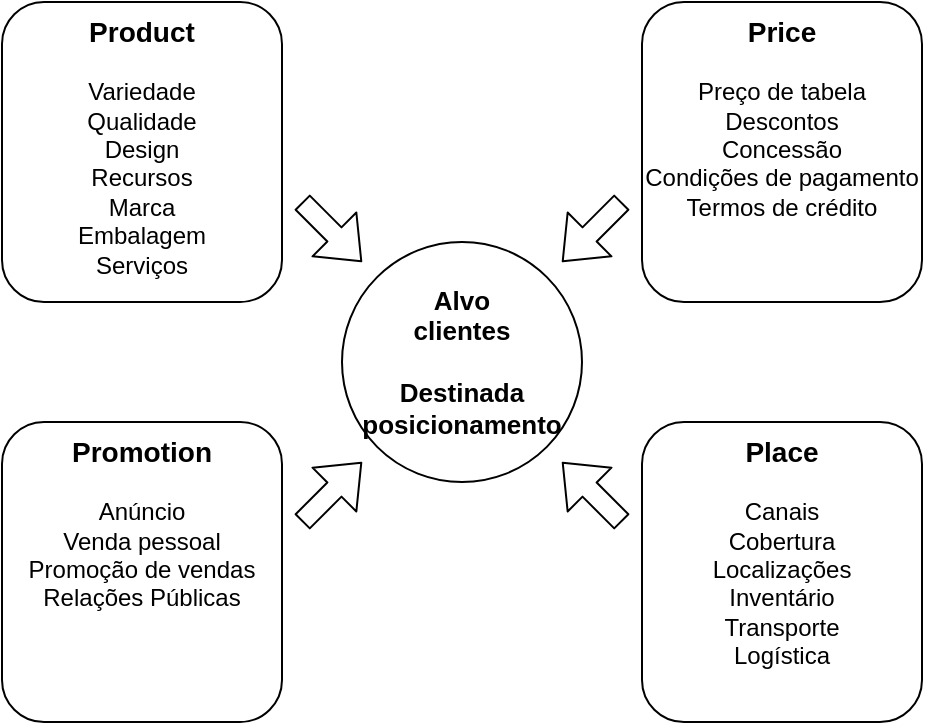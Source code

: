 <mxfile version="15.1.3" type="device"><diagram id="mrrxig14Ro2OF9_YUk0q" name="Page-1"><mxGraphModel dx="1024" dy="571" grid="1" gridSize="10" guides="1" tooltips="1" connect="1" arrows="1" fold="1" page="1" pageScale="1" pageWidth="850" pageHeight="1100" math="0" shadow="0"><root><mxCell id="0"/><mxCell id="1" parent="0"/><mxCell id="2U3LbVIGbEpZJ4DF3hST-1" value="&lt;div&gt;&lt;font style=&quot;font-size: 14px&quot;&gt;&lt;b&gt;Product&lt;/b&gt;&lt;/font&gt;&lt;/div&gt;&lt;div&gt;&lt;br&gt;&lt;/div&gt;&lt;div&gt;&lt;div&gt;Variedade&lt;/div&gt;&lt;div&gt;Qualidade&lt;/div&gt;&lt;div&gt;Design&lt;/div&gt;&lt;div&gt;Recursos&lt;/div&gt;&lt;div&gt;Marca&lt;/div&gt;&lt;div&gt;Embalagem&lt;/div&gt;&lt;div&gt;Serviços&lt;/div&gt;&lt;/div&gt;" style="rounded=1;whiteSpace=wrap;html=1;verticalAlign=top;" vertex="1" parent="1"><mxGeometry x="60" y="190" width="140" height="150" as="geometry"/></mxCell><mxCell id="2U3LbVIGbEpZJ4DF3hST-2" value="&lt;div&gt;&lt;b&gt;&lt;font style=&quot;font-size: 14px&quot;&gt;Place&lt;/font&gt;&lt;/b&gt;&lt;/div&gt;&lt;div&gt;&lt;br&gt;&lt;/div&gt;&lt;div&gt;&lt;div&gt;Canais&lt;/div&gt;&lt;div&gt;Cobertura&lt;/div&gt;&lt;div&gt;Localizações&lt;/div&gt;&lt;div&gt;Inventário&lt;/div&gt;&lt;div&gt;Transporte&lt;/div&gt;&lt;div&gt;Logística&lt;/div&gt;&lt;/div&gt;" style="rounded=1;whiteSpace=wrap;html=1;verticalAlign=top;" vertex="1" parent="1"><mxGeometry x="380" y="400" width="140" height="150" as="geometry"/></mxCell><mxCell id="2U3LbVIGbEpZJ4DF3hST-3" value="&lt;div style=&quot;font-size: 14px&quot;&gt;&lt;font style=&quot;font-size: 14px&quot;&gt;&lt;b&gt;Promotion&lt;/b&gt;&lt;/font&gt;&lt;/div&gt;&lt;div&gt;&lt;font style=&quot;font-size: 12px&quot;&gt;&lt;br&gt;&lt;/font&gt;&lt;/div&gt;&lt;div&gt;&lt;div&gt;Anúncio&lt;/div&gt;&lt;div&gt;Venda pessoal&lt;/div&gt;&lt;div&gt;Promoção de vendas&lt;/div&gt;&lt;div&gt;Relações Públicas&lt;/div&gt;&lt;/div&gt;" style="rounded=1;whiteSpace=wrap;html=1;verticalAlign=top;" vertex="1" parent="1"><mxGeometry x="60" y="400" width="140" height="150" as="geometry"/></mxCell><mxCell id="2U3LbVIGbEpZJ4DF3hST-4" value="&lt;div&gt;&lt;font style=&quot;font-size: 14px&quot;&gt;&lt;b&gt;Price&lt;/b&gt;&lt;/font&gt;&lt;/div&gt;&lt;div&gt;&lt;br&gt;&lt;/div&gt;&lt;div&gt;&lt;div&gt;Preço de tabela&lt;/div&gt;&lt;div&gt;Descontos&lt;/div&gt;&lt;div&gt;Concessão&lt;/div&gt;&lt;div&gt;Condições de pagamento&lt;/div&gt;&lt;div&gt;Termos de crédito&lt;/div&gt;&lt;/div&gt;" style="rounded=1;whiteSpace=wrap;html=1;verticalAlign=top;" vertex="1" parent="1"><mxGeometry x="380" y="190" width="140" height="150" as="geometry"/></mxCell><mxCell id="2U3LbVIGbEpZJ4DF3hST-9" value="&lt;div&gt;Alvo&lt;/div&gt;&lt;div&gt;clientes&lt;/div&gt;&lt;div&gt;&lt;br&gt;&lt;/div&gt;&lt;div&gt;Destinada&lt;/div&gt;&lt;div&gt;posicionamento&lt;/div&gt;" style="ellipse;whiteSpace=wrap;html=1;aspect=fixed;verticalAlign=middle;fontSize=13;fontStyle=1" vertex="1" parent="1"><mxGeometry x="230" y="310" width="120" height="120" as="geometry"/></mxCell><mxCell id="2U3LbVIGbEpZJ4DF3hST-12" value="" style="shape=flexArrow;endArrow=classic;html=1;fontSize=13;" edge="1" parent="1"><mxGeometry width="50" height="50" relative="1" as="geometry"><mxPoint x="210" y="450" as="sourcePoint"/><mxPoint x="240" y="420" as="targetPoint"/></mxGeometry></mxCell><mxCell id="2U3LbVIGbEpZJ4DF3hST-16" value="" style="shape=flexArrow;endArrow=classic;html=1;fontSize=13;" edge="1" parent="1"><mxGeometry width="50" height="50" relative="1" as="geometry"><mxPoint x="210" y="290" as="sourcePoint"/><mxPoint x="240" y="320" as="targetPoint"/></mxGeometry></mxCell><mxCell id="2U3LbVIGbEpZJ4DF3hST-17" value="" style="shape=flexArrow;endArrow=classic;html=1;fontSize=13;" edge="1" parent="1"><mxGeometry width="50" height="50" relative="1" as="geometry"><mxPoint x="370" y="450" as="sourcePoint"/><mxPoint x="340" y="420" as="targetPoint"/></mxGeometry></mxCell><mxCell id="2U3LbVIGbEpZJ4DF3hST-18" value="" style="shape=flexArrow;endArrow=classic;html=1;fontSize=13;" edge="1" parent="1"><mxGeometry width="50" height="50" relative="1" as="geometry"><mxPoint x="370" y="290" as="sourcePoint"/><mxPoint x="340" y="320" as="targetPoint"/></mxGeometry></mxCell></root></mxGraphModel></diagram></mxfile>